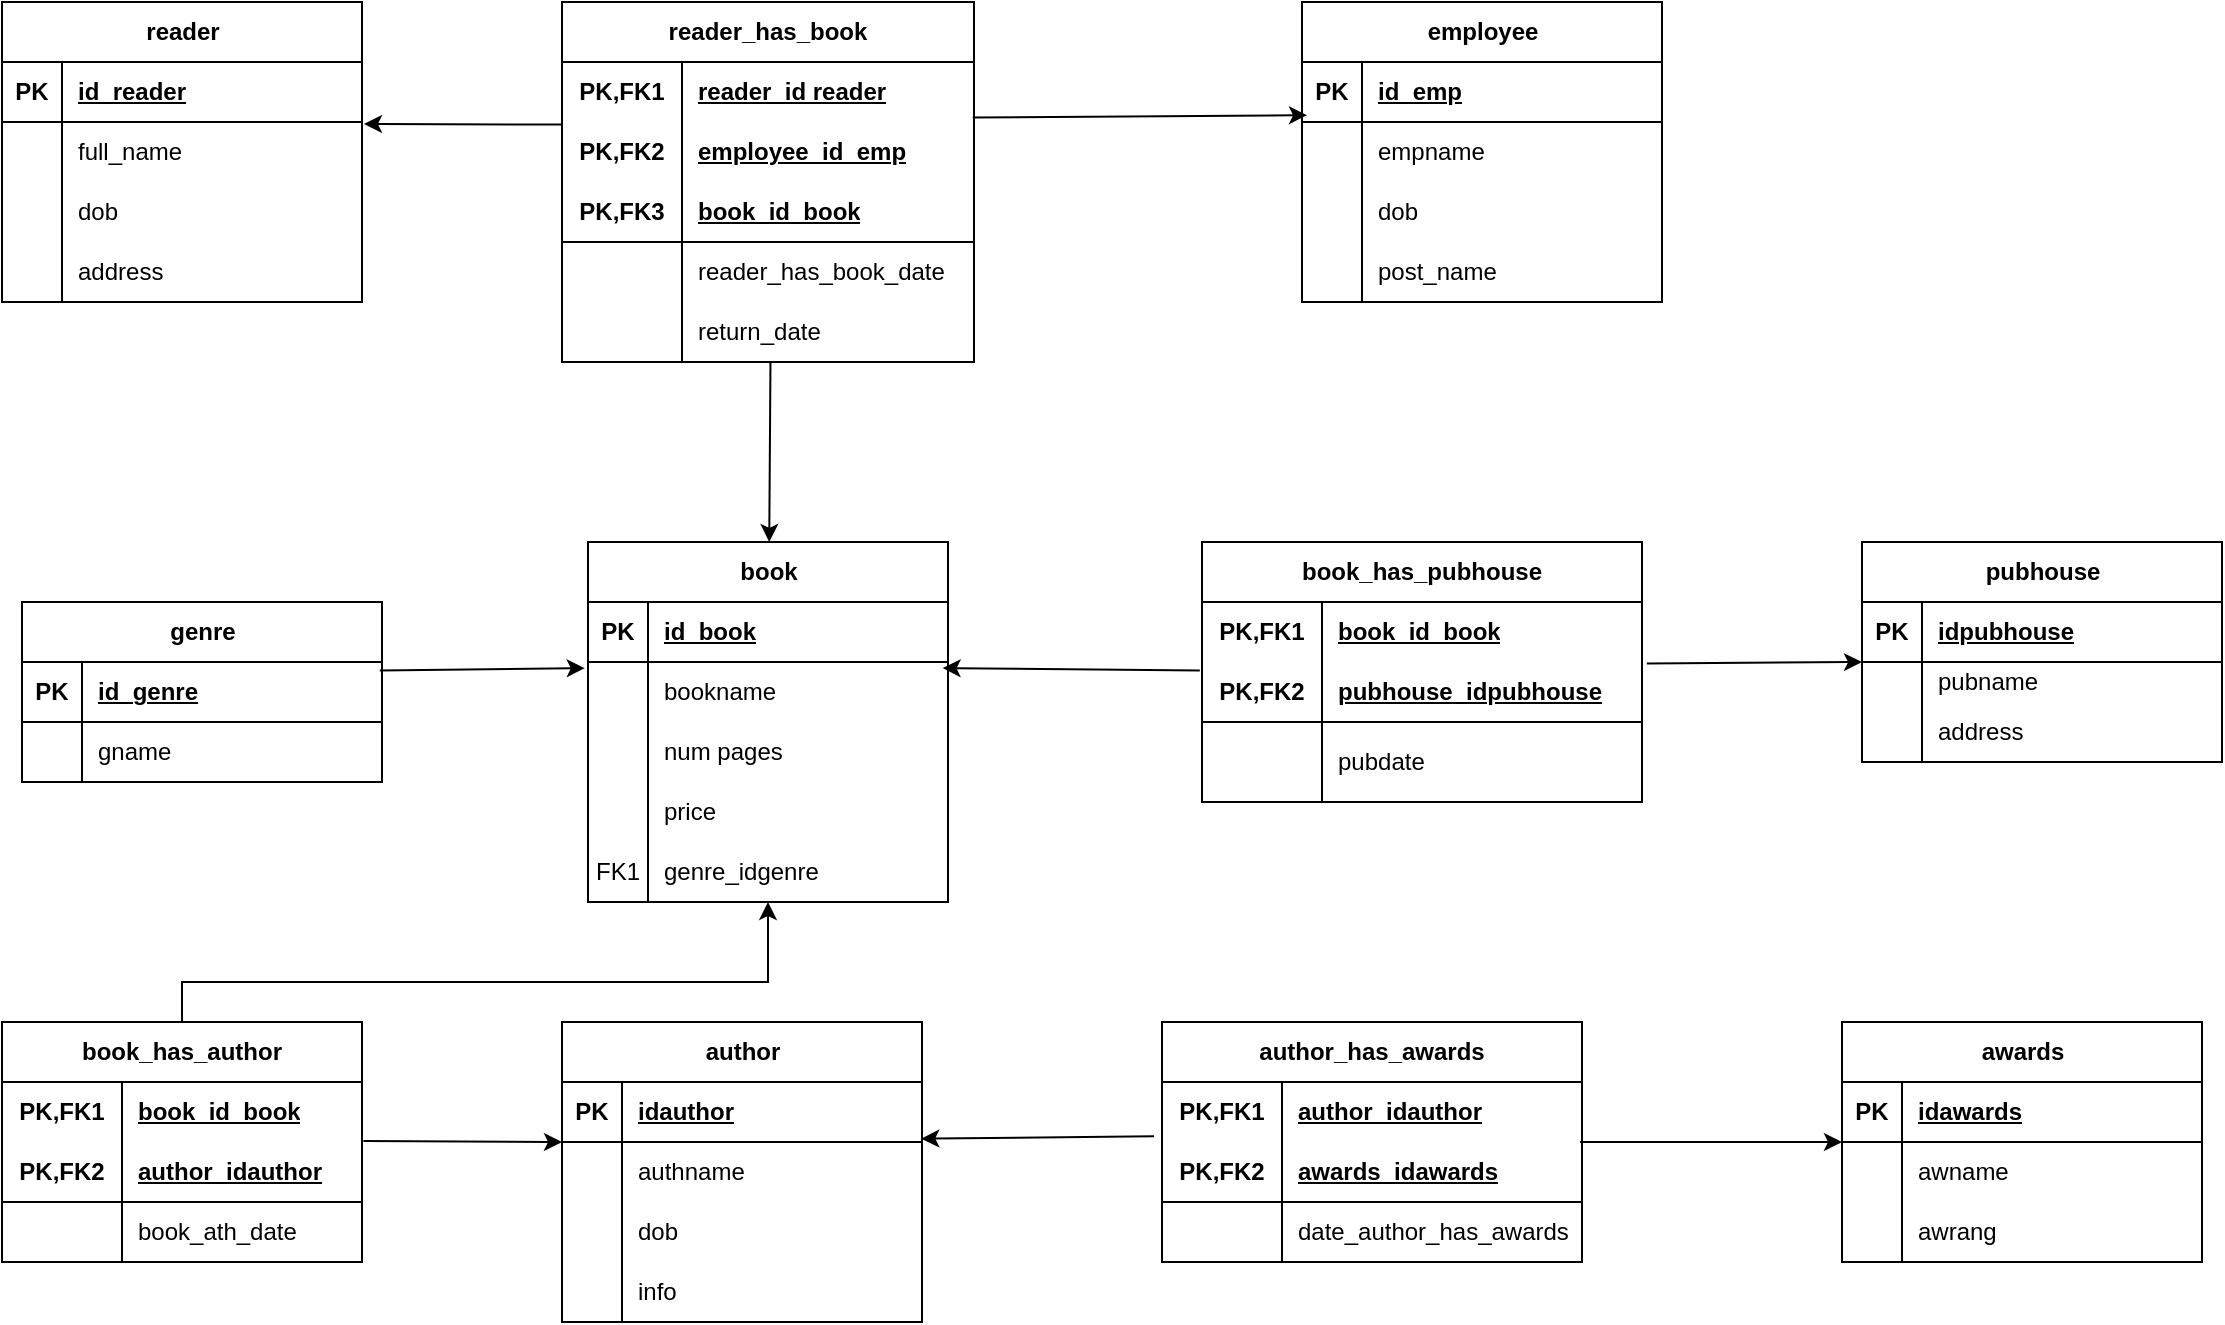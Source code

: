 <mxfile version="24.7.16" pages="2">
  <diagram name="Страница — 1" id="AQVRrfBZ0yZtll-a8C4H">
    <mxGraphModel dx="1261" dy="564" grid="1" gridSize="10" guides="1" tooltips="1" connect="1" arrows="1" fold="1" page="1" pageScale="1" pageWidth="827" pageHeight="1169" math="0" shadow="0">
      <root>
        <mxCell id="0" />
        <mxCell id="1" parent="0" />
        <mxCell id="PbZSWhsSm3fKIaj01vrA-10" value="reader" style="shape=table;startSize=30;container=1;collapsible=1;childLayout=tableLayout;fixedRows=1;rowLines=0;fontStyle=1;align=center;resizeLast=1;html=1;" vertex="1" parent="1">
          <mxGeometry x="50" y="90" width="180" height="150" as="geometry" />
        </mxCell>
        <mxCell id="PbZSWhsSm3fKIaj01vrA-11" value="" style="shape=tableRow;horizontal=0;startSize=0;swimlaneHead=0;swimlaneBody=0;fillColor=none;collapsible=0;dropTarget=0;points=[[0,0.5],[1,0.5]];portConstraint=eastwest;top=0;left=0;right=0;bottom=1;" vertex="1" parent="PbZSWhsSm3fKIaj01vrA-10">
          <mxGeometry y="30" width="180" height="30" as="geometry" />
        </mxCell>
        <mxCell id="PbZSWhsSm3fKIaj01vrA-12" value="PK" style="shape=partialRectangle;connectable=0;fillColor=none;top=0;left=0;bottom=0;right=0;fontStyle=1;overflow=hidden;whiteSpace=wrap;html=1;" vertex="1" parent="PbZSWhsSm3fKIaj01vrA-11">
          <mxGeometry width="30" height="30" as="geometry">
            <mxRectangle width="30" height="30" as="alternateBounds" />
          </mxGeometry>
        </mxCell>
        <mxCell id="PbZSWhsSm3fKIaj01vrA-13" value="id_reader" style="shape=partialRectangle;connectable=0;fillColor=none;top=0;left=0;bottom=0;right=0;align=left;spacingLeft=6;fontStyle=5;overflow=hidden;whiteSpace=wrap;html=1;" vertex="1" parent="PbZSWhsSm3fKIaj01vrA-11">
          <mxGeometry x="30" width="150" height="30" as="geometry">
            <mxRectangle width="150" height="30" as="alternateBounds" />
          </mxGeometry>
        </mxCell>
        <mxCell id="PbZSWhsSm3fKIaj01vrA-14" value="" style="shape=tableRow;horizontal=0;startSize=0;swimlaneHead=0;swimlaneBody=0;fillColor=none;collapsible=0;dropTarget=0;points=[[0,0.5],[1,0.5]];portConstraint=eastwest;top=0;left=0;right=0;bottom=0;" vertex="1" parent="PbZSWhsSm3fKIaj01vrA-10">
          <mxGeometry y="60" width="180" height="30" as="geometry" />
        </mxCell>
        <mxCell id="PbZSWhsSm3fKIaj01vrA-15" value="" style="shape=partialRectangle;connectable=0;fillColor=none;top=0;left=0;bottom=0;right=0;editable=1;overflow=hidden;whiteSpace=wrap;html=1;" vertex="1" parent="PbZSWhsSm3fKIaj01vrA-14">
          <mxGeometry width="30" height="30" as="geometry">
            <mxRectangle width="30" height="30" as="alternateBounds" />
          </mxGeometry>
        </mxCell>
        <mxCell id="PbZSWhsSm3fKIaj01vrA-16" value="full_name" style="shape=partialRectangle;connectable=0;fillColor=none;top=0;left=0;bottom=0;right=0;align=left;spacingLeft=6;overflow=hidden;whiteSpace=wrap;html=1;" vertex="1" parent="PbZSWhsSm3fKIaj01vrA-14">
          <mxGeometry x="30" width="150" height="30" as="geometry">
            <mxRectangle width="150" height="30" as="alternateBounds" />
          </mxGeometry>
        </mxCell>
        <mxCell id="PbZSWhsSm3fKIaj01vrA-17" value="" style="shape=tableRow;horizontal=0;startSize=0;swimlaneHead=0;swimlaneBody=0;fillColor=none;collapsible=0;dropTarget=0;points=[[0,0.5],[1,0.5]];portConstraint=eastwest;top=0;left=0;right=0;bottom=0;" vertex="1" parent="PbZSWhsSm3fKIaj01vrA-10">
          <mxGeometry y="90" width="180" height="30" as="geometry" />
        </mxCell>
        <mxCell id="PbZSWhsSm3fKIaj01vrA-18" value="" style="shape=partialRectangle;connectable=0;fillColor=none;top=0;left=0;bottom=0;right=0;editable=1;overflow=hidden;whiteSpace=wrap;html=1;" vertex="1" parent="PbZSWhsSm3fKIaj01vrA-17">
          <mxGeometry width="30" height="30" as="geometry">
            <mxRectangle width="30" height="30" as="alternateBounds" />
          </mxGeometry>
        </mxCell>
        <mxCell id="PbZSWhsSm3fKIaj01vrA-19" value="dob" style="shape=partialRectangle;connectable=0;fillColor=none;top=0;left=0;bottom=0;right=0;align=left;spacingLeft=6;overflow=hidden;whiteSpace=wrap;html=1;" vertex="1" parent="PbZSWhsSm3fKIaj01vrA-17">
          <mxGeometry x="30" width="150" height="30" as="geometry">
            <mxRectangle width="150" height="30" as="alternateBounds" />
          </mxGeometry>
        </mxCell>
        <mxCell id="PbZSWhsSm3fKIaj01vrA-20" value="" style="shape=tableRow;horizontal=0;startSize=0;swimlaneHead=0;swimlaneBody=0;fillColor=none;collapsible=0;dropTarget=0;points=[[0,0.5],[1,0.5]];portConstraint=eastwest;top=0;left=0;right=0;bottom=0;" vertex="1" parent="PbZSWhsSm3fKIaj01vrA-10">
          <mxGeometry y="120" width="180" height="30" as="geometry" />
        </mxCell>
        <mxCell id="PbZSWhsSm3fKIaj01vrA-21" value="" style="shape=partialRectangle;connectable=0;fillColor=none;top=0;left=0;bottom=0;right=0;editable=1;overflow=hidden;whiteSpace=wrap;html=1;" vertex="1" parent="PbZSWhsSm3fKIaj01vrA-20">
          <mxGeometry width="30" height="30" as="geometry">
            <mxRectangle width="30" height="30" as="alternateBounds" />
          </mxGeometry>
        </mxCell>
        <mxCell id="PbZSWhsSm3fKIaj01vrA-22" value="address" style="shape=partialRectangle;connectable=0;fillColor=none;top=0;left=0;bottom=0;right=0;align=left;spacingLeft=6;overflow=hidden;whiteSpace=wrap;html=1;" vertex="1" parent="PbZSWhsSm3fKIaj01vrA-20">
          <mxGeometry x="30" width="150" height="30" as="geometry">
            <mxRectangle width="150" height="30" as="alternateBounds" />
          </mxGeometry>
        </mxCell>
        <mxCell id="PbZSWhsSm3fKIaj01vrA-23" value="employee" style="shape=table;startSize=30;container=1;collapsible=1;childLayout=tableLayout;fixedRows=1;rowLines=0;fontStyle=1;align=center;resizeLast=1;html=1;" vertex="1" parent="1">
          <mxGeometry x="700" y="90" width="180" height="150" as="geometry" />
        </mxCell>
        <mxCell id="PbZSWhsSm3fKIaj01vrA-24" value="" style="shape=tableRow;horizontal=0;startSize=0;swimlaneHead=0;swimlaneBody=0;fillColor=none;collapsible=0;dropTarget=0;points=[[0,0.5],[1,0.5]];portConstraint=eastwest;top=0;left=0;right=0;bottom=1;" vertex="1" parent="PbZSWhsSm3fKIaj01vrA-23">
          <mxGeometry y="30" width="180" height="30" as="geometry" />
        </mxCell>
        <mxCell id="PbZSWhsSm3fKIaj01vrA-25" value="PK" style="shape=partialRectangle;connectable=0;fillColor=none;top=0;left=0;bottom=0;right=0;fontStyle=1;overflow=hidden;whiteSpace=wrap;html=1;" vertex="1" parent="PbZSWhsSm3fKIaj01vrA-24">
          <mxGeometry width="30" height="30" as="geometry">
            <mxRectangle width="30" height="30" as="alternateBounds" />
          </mxGeometry>
        </mxCell>
        <mxCell id="PbZSWhsSm3fKIaj01vrA-26" value="id_emp" style="shape=partialRectangle;connectable=0;fillColor=none;top=0;left=0;bottom=0;right=0;align=left;spacingLeft=6;fontStyle=5;overflow=hidden;whiteSpace=wrap;html=1;" vertex="1" parent="PbZSWhsSm3fKIaj01vrA-24">
          <mxGeometry x="30" width="150" height="30" as="geometry">
            <mxRectangle width="150" height="30" as="alternateBounds" />
          </mxGeometry>
        </mxCell>
        <mxCell id="PbZSWhsSm3fKIaj01vrA-27" value="" style="shape=tableRow;horizontal=0;startSize=0;swimlaneHead=0;swimlaneBody=0;fillColor=none;collapsible=0;dropTarget=0;points=[[0,0.5],[1,0.5]];portConstraint=eastwest;top=0;left=0;right=0;bottom=0;" vertex="1" parent="PbZSWhsSm3fKIaj01vrA-23">
          <mxGeometry y="60" width="180" height="30" as="geometry" />
        </mxCell>
        <mxCell id="PbZSWhsSm3fKIaj01vrA-28" value="" style="shape=partialRectangle;connectable=0;fillColor=none;top=0;left=0;bottom=0;right=0;editable=1;overflow=hidden;whiteSpace=wrap;html=1;" vertex="1" parent="PbZSWhsSm3fKIaj01vrA-27">
          <mxGeometry width="30" height="30" as="geometry">
            <mxRectangle width="30" height="30" as="alternateBounds" />
          </mxGeometry>
        </mxCell>
        <mxCell id="PbZSWhsSm3fKIaj01vrA-29" value="empname" style="shape=partialRectangle;connectable=0;fillColor=none;top=0;left=0;bottom=0;right=0;align=left;spacingLeft=6;overflow=hidden;whiteSpace=wrap;html=1;" vertex="1" parent="PbZSWhsSm3fKIaj01vrA-27">
          <mxGeometry x="30" width="150" height="30" as="geometry">
            <mxRectangle width="150" height="30" as="alternateBounds" />
          </mxGeometry>
        </mxCell>
        <mxCell id="PbZSWhsSm3fKIaj01vrA-30" value="" style="shape=tableRow;horizontal=0;startSize=0;swimlaneHead=0;swimlaneBody=0;fillColor=none;collapsible=0;dropTarget=0;points=[[0,0.5],[1,0.5]];portConstraint=eastwest;top=0;left=0;right=0;bottom=0;" vertex="1" parent="PbZSWhsSm3fKIaj01vrA-23">
          <mxGeometry y="90" width="180" height="30" as="geometry" />
        </mxCell>
        <mxCell id="PbZSWhsSm3fKIaj01vrA-31" value="" style="shape=partialRectangle;connectable=0;fillColor=none;top=0;left=0;bottom=0;right=0;editable=1;overflow=hidden;whiteSpace=wrap;html=1;" vertex="1" parent="PbZSWhsSm3fKIaj01vrA-30">
          <mxGeometry width="30" height="30" as="geometry">
            <mxRectangle width="30" height="30" as="alternateBounds" />
          </mxGeometry>
        </mxCell>
        <mxCell id="PbZSWhsSm3fKIaj01vrA-32" value="dob" style="shape=partialRectangle;connectable=0;fillColor=none;top=0;left=0;bottom=0;right=0;align=left;spacingLeft=6;overflow=hidden;whiteSpace=wrap;html=1;" vertex="1" parent="PbZSWhsSm3fKIaj01vrA-30">
          <mxGeometry x="30" width="150" height="30" as="geometry">
            <mxRectangle width="150" height="30" as="alternateBounds" />
          </mxGeometry>
        </mxCell>
        <mxCell id="PbZSWhsSm3fKIaj01vrA-33" value="" style="shape=tableRow;horizontal=0;startSize=0;swimlaneHead=0;swimlaneBody=0;fillColor=none;collapsible=0;dropTarget=0;points=[[0,0.5],[1,0.5]];portConstraint=eastwest;top=0;left=0;right=0;bottom=0;" vertex="1" parent="PbZSWhsSm3fKIaj01vrA-23">
          <mxGeometry y="120" width="180" height="30" as="geometry" />
        </mxCell>
        <mxCell id="PbZSWhsSm3fKIaj01vrA-34" value="" style="shape=partialRectangle;connectable=0;fillColor=none;top=0;left=0;bottom=0;right=0;editable=1;overflow=hidden;whiteSpace=wrap;html=1;" vertex="1" parent="PbZSWhsSm3fKIaj01vrA-33">
          <mxGeometry width="30" height="30" as="geometry">
            <mxRectangle width="30" height="30" as="alternateBounds" />
          </mxGeometry>
        </mxCell>
        <mxCell id="PbZSWhsSm3fKIaj01vrA-35" value="post_name" style="shape=partialRectangle;connectable=0;fillColor=none;top=0;left=0;bottom=0;right=0;align=left;spacingLeft=6;overflow=hidden;whiteSpace=wrap;html=1;" vertex="1" parent="PbZSWhsSm3fKIaj01vrA-33">
          <mxGeometry x="30" width="150" height="30" as="geometry">
            <mxRectangle width="150" height="30" as="alternateBounds" />
          </mxGeometry>
        </mxCell>
        <mxCell id="PbZSWhsSm3fKIaj01vrA-36" value="book" style="shape=table;startSize=30;container=1;collapsible=1;childLayout=tableLayout;fixedRows=1;rowLines=0;fontStyle=1;align=center;resizeLast=1;html=1;" vertex="1" parent="1">
          <mxGeometry x="343" y="360" width="180" height="180" as="geometry" />
        </mxCell>
        <mxCell id="PbZSWhsSm3fKIaj01vrA-37" value="" style="shape=tableRow;horizontal=0;startSize=0;swimlaneHead=0;swimlaneBody=0;fillColor=none;collapsible=0;dropTarget=0;points=[[0,0.5],[1,0.5]];portConstraint=eastwest;top=0;left=0;right=0;bottom=1;" vertex="1" parent="PbZSWhsSm3fKIaj01vrA-36">
          <mxGeometry y="30" width="180" height="30" as="geometry" />
        </mxCell>
        <mxCell id="PbZSWhsSm3fKIaj01vrA-38" value="PK" style="shape=partialRectangle;connectable=0;fillColor=none;top=0;left=0;bottom=0;right=0;fontStyle=1;overflow=hidden;whiteSpace=wrap;html=1;" vertex="1" parent="PbZSWhsSm3fKIaj01vrA-37">
          <mxGeometry width="30" height="30" as="geometry">
            <mxRectangle width="30" height="30" as="alternateBounds" />
          </mxGeometry>
        </mxCell>
        <mxCell id="PbZSWhsSm3fKIaj01vrA-39" value="id_book" style="shape=partialRectangle;connectable=0;fillColor=none;top=0;left=0;bottom=0;right=0;align=left;spacingLeft=6;fontStyle=5;overflow=hidden;whiteSpace=wrap;html=1;" vertex="1" parent="PbZSWhsSm3fKIaj01vrA-37">
          <mxGeometry x="30" width="150" height="30" as="geometry">
            <mxRectangle width="150" height="30" as="alternateBounds" />
          </mxGeometry>
        </mxCell>
        <mxCell id="PbZSWhsSm3fKIaj01vrA-40" value="" style="shape=tableRow;horizontal=0;startSize=0;swimlaneHead=0;swimlaneBody=0;fillColor=none;collapsible=0;dropTarget=0;points=[[0,0.5],[1,0.5]];portConstraint=eastwest;top=0;left=0;right=0;bottom=0;" vertex="1" parent="PbZSWhsSm3fKIaj01vrA-36">
          <mxGeometry y="60" width="180" height="30" as="geometry" />
        </mxCell>
        <mxCell id="PbZSWhsSm3fKIaj01vrA-41" value="" style="shape=partialRectangle;connectable=0;fillColor=none;top=0;left=0;bottom=0;right=0;editable=1;overflow=hidden;whiteSpace=wrap;html=1;" vertex="1" parent="PbZSWhsSm3fKIaj01vrA-40">
          <mxGeometry width="30" height="30" as="geometry">
            <mxRectangle width="30" height="30" as="alternateBounds" />
          </mxGeometry>
        </mxCell>
        <mxCell id="PbZSWhsSm3fKIaj01vrA-42" value="bookname" style="shape=partialRectangle;connectable=0;fillColor=none;top=0;left=0;bottom=0;right=0;align=left;spacingLeft=6;overflow=hidden;whiteSpace=wrap;html=1;" vertex="1" parent="PbZSWhsSm3fKIaj01vrA-40">
          <mxGeometry x="30" width="150" height="30" as="geometry">
            <mxRectangle width="150" height="30" as="alternateBounds" />
          </mxGeometry>
        </mxCell>
        <mxCell id="PbZSWhsSm3fKIaj01vrA-43" value="" style="shape=tableRow;horizontal=0;startSize=0;swimlaneHead=0;swimlaneBody=0;fillColor=none;collapsible=0;dropTarget=0;points=[[0,0.5],[1,0.5]];portConstraint=eastwest;top=0;left=0;right=0;bottom=0;" vertex="1" parent="PbZSWhsSm3fKIaj01vrA-36">
          <mxGeometry y="90" width="180" height="30" as="geometry" />
        </mxCell>
        <mxCell id="PbZSWhsSm3fKIaj01vrA-44" value="" style="shape=partialRectangle;connectable=0;fillColor=none;top=0;left=0;bottom=0;right=0;editable=1;overflow=hidden;whiteSpace=wrap;html=1;" vertex="1" parent="PbZSWhsSm3fKIaj01vrA-43">
          <mxGeometry width="30" height="30" as="geometry">
            <mxRectangle width="30" height="30" as="alternateBounds" />
          </mxGeometry>
        </mxCell>
        <mxCell id="PbZSWhsSm3fKIaj01vrA-45" value="num pages" style="shape=partialRectangle;connectable=0;fillColor=none;top=0;left=0;bottom=0;right=0;align=left;spacingLeft=6;overflow=hidden;whiteSpace=wrap;html=1;" vertex="1" parent="PbZSWhsSm3fKIaj01vrA-43">
          <mxGeometry x="30" width="150" height="30" as="geometry">
            <mxRectangle width="150" height="30" as="alternateBounds" />
          </mxGeometry>
        </mxCell>
        <mxCell id="PbZSWhsSm3fKIaj01vrA-46" value="" style="shape=tableRow;horizontal=0;startSize=0;swimlaneHead=0;swimlaneBody=0;fillColor=none;collapsible=0;dropTarget=0;points=[[0,0.5],[1,0.5]];portConstraint=eastwest;top=0;left=0;right=0;bottom=0;" vertex="1" parent="PbZSWhsSm3fKIaj01vrA-36">
          <mxGeometry y="120" width="180" height="30" as="geometry" />
        </mxCell>
        <mxCell id="PbZSWhsSm3fKIaj01vrA-47" value="" style="shape=partialRectangle;connectable=0;fillColor=none;top=0;left=0;bottom=0;right=0;editable=1;overflow=hidden;whiteSpace=wrap;html=1;" vertex="1" parent="PbZSWhsSm3fKIaj01vrA-46">
          <mxGeometry width="30" height="30" as="geometry">
            <mxRectangle width="30" height="30" as="alternateBounds" />
          </mxGeometry>
        </mxCell>
        <mxCell id="PbZSWhsSm3fKIaj01vrA-48" value="price" style="shape=partialRectangle;connectable=0;fillColor=none;top=0;left=0;bottom=0;right=0;align=left;spacingLeft=6;overflow=hidden;whiteSpace=wrap;html=1;" vertex="1" parent="PbZSWhsSm3fKIaj01vrA-46">
          <mxGeometry x="30" width="150" height="30" as="geometry">
            <mxRectangle width="150" height="30" as="alternateBounds" />
          </mxGeometry>
        </mxCell>
        <mxCell id="PbZSWhsSm3fKIaj01vrA-49" style="shape=tableRow;horizontal=0;startSize=0;swimlaneHead=0;swimlaneBody=0;fillColor=none;collapsible=0;dropTarget=0;points=[[0,0.5],[1,0.5]];portConstraint=eastwest;top=0;left=0;right=0;bottom=0;" vertex="1" parent="PbZSWhsSm3fKIaj01vrA-36">
          <mxGeometry y="150" width="180" height="30" as="geometry" />
        </mxCell>
        <mxCell id="PbZSWhsSm3fKIaj01vrA-50" value="FK1" style="shape=partialRectangle;connectable=0;fillColor=none;top=0;left=0;bottom=0;right=0;editable=1;overflow=hidden;whiteSpace=wrap;html=1;" vertex="1" parent="PbZSWhsSm3fKIaj01vrA-49">
          <mxGeometry width="30" height="30" as="geometry">
            <mxRectangle width="30" height="30" as="alternateBounds" />
          </mxGeometry>
        </mxCell>
        <mxCell id="PbZSWhsSm3fKIaj01vrA-51" value="genre_idgenre" style="shape=partialRectangle;connectable=0;fillColor=none;top=0;left=0;bottom=0;right=0;align=left;spacingLeft=6;overflow=hidden;whiteSpace=wrap;html=1;" vertex="1" parent="PbZSWhsSm3fKIaj01vrA-49">
          <mxGeometry x="30" width="150" height="30" as="geometry">
            <mxRectangle width="150" height="30" as="alternateBounds" />
          </mxGeometry>
        </mxCell>
        <mxCell id="PbZSWhsSm3fKIaj01vrA-52" value="reader_has_book" style="shape=table;startSize=30;container=1;collapsible=1;childLayout=tableLayout;fixedRows=1;rowLines=0;fontStyle=1;align=center;resizeLast=1;html=1;whiteSpace=wrap;" vertex="1" parent="1">
          <mxGeometry x="330" y="90" width="206" height="180" as="geometry" />
        </mxCell>
        <mxCell id="PbZSWhsSm3fKIaj01vrA-53" value="" style="shape=tableRow;horizontal=0;startSize=0;swimlaneHead=0;swimlaneBody=0;fillColor=none;collapsible=0;dropTarget=0;points=[[0,0.5],[1,0.5]];portConstraint=eastwest;top=0;left=0;right=0;bottom=0;html=1;" vertex="1" parent="PbZSWhsSm3fKIaj01vrA-52">
          <mxGeometry y="30" width="206" height="30" as="geometry" />
        </mxCell>
        <mxCell id="PbZSWhsSm3fKIaj01vrA-54" value="PK,FK1" style="shape=partialRectangle;connectable=0;fillColor=none;top=0;left=0;bottom=0;right=0;fontStyle=1;overflow=hidden;html=1;whiteSpace=wrap;" vertex="1" parent="PbZSWhsSm3fKIaj01vrA-53">
          <mxGeometry width="60" height="30" as="geometry">
            <mxRectangle width="60" height="30" as="alternateBounds" />
          </mxGeometry>
        </mxCell>
        <mxCell id="PbZSWhsSm3fKIaj01vrA-55" value="reader_id reader" style="shape=partialRectangle;connectable=0;fillColor=none;top=0;left=0;bottom=0;right=0;align=left;spacingLeft=6;fontStyle=5;overflow=hidden;html=1;whiteSpace=wrap;" vertex="1" parent="PbZSWhsSm3fKIaj01vrA-53">
          <mxGeometry x="60" width="146" height="30" as="geometry">
            <mxRectangle width="146" height="30" as="alternateBounds" />
          </mxGeometry>
        </mxCell>
        <mxCell id="PbZSWhsSm3fKIaj01vrA-98" style="shape=tableRow;horizontal=0;startSize=0;swimlaneHead=0;swimlaneBody=0;fillColor=none;collapsible=0;dropTarget=0;points=[[0,0.5],[1,0.5]];portConstraint=eastwest;top=0;left=0;right=0;bottom=0;html=1;" vertex="1" parent="PbZSWhsSm3fKIaj01vrA-52">
          <mxGeometry y="60" width="206" height="30" as="geometry" />
        </mxCell>
        <mxCell id="PbZSWhsSm3fKIaj01vrA-99" value="PK,FK2" style="shape=partialRectangle;connectable=0;fillColor=none;top=0;left=0;bottom=0;right=0;fontStyle=1;overflow=hidden;html=1;whiteSpace=wrap;" vertex="1" parent="PbZSWhsSm3fKIaj01vrA-98">
          <mxGeometry width="60" height="30" as="geometry">
            <mxRectangle width="60" height="30" as="alternateBounds" />
          </mxGeometry>
        </mxCell>
        <mxCell id="PbZSWhsSm3fKIaj01vrA-100" value="employee_id_emp" style="shape=partialRectangle;connectable=0;fillColor=none;top=0;left=0;bottom=0;right=0;align=left;spacingLeft=6;fontStyle=5;overflow=hidden;html=1;whiteSpace=wrap;" vertex="1" parent="PbZSWhsSm3fKIaj01vrA-98">
          <mxGeometry x="60" width="146" height="30" as="geometry">
            <mxRectangle width="146" height="30" as="alternateBounds" />
          </mxGeometry>
        </mxCell>
        <mxCell id="PbZSWhsSm3fKIaj01vrA-56" value="" style="shape=tableRow;horizontal=0;startSize=0;swimlaneHead=0;swimlaneBody=0;fillColor=none;collapsible=0;dropTarget=0;points=[[0,0.5],[1,0.5]];portConstraint=eastwest;top=0;left=0;right=0;bottom=1;html=1;" vertex="1" parent="PbZSWhsSm3fKIaj01vrA-52">
          <mxGeometry y="90" width="206" height="30" as="geometry" />
        </mxCell>
        <mxCell id="PbZSWhsSm3fKIaj01vrA-57" value="PK,FK3" style="shape=partialRectangle;connectable=0;fillColor=none;top=0;left=0;bottom=0;right=0;fontStyle=1;overflow=hidden;html=1;whiteSpace=wrap;" vertex="1" parent="PbZSWhsSm3fKIaj01vrA-56">
          <mxGeometry width="60" height="30" as="geometry">
            <mxRectangle width="60" height="30" as="alternateBounds" />
          </mxGeometry>
        </mxCell>
        <mxCell id="PbZSWhsSm3fKIaj01vrA-58" value="book_id_book" style="shape=partialRectangle;connectable=0;fillColor=none;top=0;left=0;bottom=0;right=0;align=left;spacingLeft=6;fontStyle=5;overflow=hidden;html=1;whiteSpace=wrap;" vertex="1" parent="PbZSWhsSm3fKIaj01vrA-56">
          <mxGeometry x="60" width="146" height="30" as="geometry">
            <mxRectangle width="146" height="30" as="alternateBounds" />
          </mxGeometry>
        </mxCell>
        <mxCell id="PbZSWhsSm3fKIaj01vrA-59" value="" style="shape=tableRow;horizontal=0;startSize=0;swimlaneHead=0;swimlaneBody=0;fillColor=none;collapsible=0;dropTarget=0;points=[[0,0.5],[1,0.5]];portConstraint=eastwest;top=0;left=0;right=0;bottom=0;html=1;" vertex="1" parent="PbZSWhsSm3fKIaj01vrA-52">
          <mxGeometry y="120" width="206" height="30" as="geometry" />
        </mxCell>
        <mxCell id="PbZSWhsSm3fKIaj01vrA-60" value="" style="shape=partialRectangle;connectable=0;fillColor=none;top=0;left=0;bottom=0;right=0;editable=1;overflow=hidden;html=1;whiteSpace=wrap;" vertex="1" parent="PbZSWhsSm3fKIaj01vrA-59">
          <mxGeometry width="60" height="30" as="geometry">
            <mxRectangle width="60" height="30" as="alternateBounds" />
          </mxGeometry>
        </mxCell>
        <mxCell id="PbZSWhsSm3fKIaj01vrA-61" value="reader_has_book_date" style="shape=partialRectangle;connectable=0;fillColor=none;top=0;left=0;bottom=0;right=0;align=left;spacingLeft=6;overflow=hidden;html=1;whiteSpace=wrap;" vertex="1" parent="PbZSWhsSm3fKIaj01vrA-59">
          <mxGeometry x="60" width="146" height="30" as="geometry">
            <mxRectangle width="146" height="30" as="alternateBounds" />
          </mxGeometry>
        </mxCell>
        <mxCell id="PbZSWhsSm3fKIaj01vrA-62" value="" style="shape=tableRow;horizontal=0;startSize=0;swimlaneHead=0;swimlaneBody=0;fillColor=none;collapsible=0;dropTarget=0;points=[[0,0.5],[1,0.5]];portConstraint=eastwest;top=0;left=0;right=0;bottom=0;html=1;" vertex="1" parent="PbZSWhsSm3fKIaj01vrA-52">
          <mxGeometry y="150" width="206" height="30" as="geometry" />
        </mxCell>
        <mxCell id="PbZSWhsSm3fKIaj01vrA-63" value="" style="shape=partialRectangle;connectable=0;fillColor=none;top=0;left=0;bottom=0;right=0;editable=1;overflow=hidden;html=1;whiteSpace=wrap;" vertex="1" parent="PbZSWhsSm3fKIaj01vrA-62">
          <mxGeometry width="60" height="30" as="geometry">
            <mxRectangle width="60" height="30" as="alternateBounds" />
          </mxGeometry>
        </mxCell>
        <mxCell id="PbZSWhsSm3fKIaj01vrA-64" value="return_date" style="shape=partialRectangle;connectable=0;fillColor=none;top=0;left=0;bottom=0;right=0;align=left;spacingLeft=6;overflow=hidden;html=1;whiteSpace=wrap;" vertex="1" parent="PbZSWhsSm3fKIaj01vrA-62">
          <mxGeometry x="60" width="146" height="30" as="geometry">
            <mxRectangle width="146" height="30" as="alternateBounds" />
          </mxGeometry>
        </mxCell>
        <mxCell id="PbZSWhsSm3fKIaj01vrA-69" value="genre" style="shape=table;startSize=30;container=1;collapsible=1;childLayout=tableLayout;fixedRows=1;rowLines=0;fontStyle=1;align=center;resizeLast=1;html=1;" vertex="1" parent="1">
          <mxGeometry x="60" y="390" width="180" height="90" as="geometry" />
        </mxCell>
        <mxCell id="PbZSWhsSm3fKIaj01vrA-70" value="" style="shape=tableRow;horizontal=0;startSize=0;swimlaneHead=0;swimlaneBody=0;fillColor=none;collapsible=0;dropTarget=0;points=[[0,0.5],[1,0.5]];portConstraint=eastwest;top=0;left=0;right=0;bottom=1;" vertex="1" parent="PbZSWhsSm3fKIaj01vrA-69">
          <mxGeometry y="30" width="180" height="30" as="geometry" />
        </mxCell>
        <mxCell id="PbZSWhsSm3fKIaj01vrA-71" value="PK" style="shape=partialRectangle;connectable=0;fillColor=none;top=0;left=0;bottom=0;right=0;fontStyle=1;overflow=hidden;whiteSpace=wrap;html=1;" vertex="1" parent="PbZSWhsSm3fKIaj01vrA-70">
          <mxGeometry width="30" height="30" as="geometry">
            <mxRectangle width="30" height="30" as="alternateBounds" />
          </mxGeometry>
        </mxCell>
        <mxCell id="PbZSWhsSm3fKIaj01vrA-72" value="id_genre" style="shape=partialRectangle;connectable=0;fillColor=none;top=0;left=0;bottom=0;right=0;align=left;spacingLeft=6;fontStyle=5;overflow=hidden;whiteSpace=wrap;html=1;" vertex="1" parent="PbZSWhsSm3fKIaj01vrA-70">
          <mxGeometry x="30" width="150" height="30" as="geometry">
            <mxRectangle width="150" height="30" as="alternateBounds" />
          </mxGeometry>
        </mxCell>
        <mxCell id="PbZSWhsSm3fKIaj01vrA-73" value="" style="shape=tableRow;horizontal=0;startSize=0;swimlaneHead=0;swimlaneBody=0;fillColor=none;collapsible=0;dropTarget=0;points=[[0,0.5],[1,0.5]];portConstraint=eastwest;top=0;left=0;right=0;bottom=0;" vertex="1" parent="PbZSWhsSm3fKIaj01vrA-69">
          <mxGeometry y="60" width="180" height="30" as="geometry" />
        </mxCell>
        <mxCell id="PbZSWhsSm3fKIaj01vrA-74" value="" style="shape=partialRectangle;connectable=0;fillColor=none;top=0;left=0;bottom=0;right=0;editable=1;overflow=hidden;whiteSpace=wrap;html=1;" vertex="1" parent="PbZSWhsSm3fKIaj01vrA-73">
          <mxGeometry width="30" height="30" as="geometry">
            <mxRectangle width="30" height="30" as="alternateBounds" />
          </mxGeometry>
        </mxCell>
        <mxCell id="PbZSWhsSm3fKIaj01vrA-75" value="gname" style="shape=partialRectangle;connectable=0;fillColor=none;top=0;left=0;bottom=0;right=0;align=left;spacingLeft=6;overflow=hidden;whiteSpace=wrap;html=1;" vertex="1" parent="PbZSWhsSm3fKIaj01vrA-73">
          <mxGeometry x="30" width="150" height="30" as="geometry">
            <mxRectangle width="150" height="30" as="alternateBounds" />
          </mxGeometry>
        </mxCell>
        <mxCell id="PbZSWhsSm3fKIaj01vrA-102" value="pubhouse" style="shape=table;startSize=30;container=1;collapsible=1;childLayout=tableLayout;fixedRows=1;rowLines=0;fontStyle=1;align=center;resizeLast=1;html=1;" vertex="1" parent="1">
          <mxGeometry x="980" y="360" width="180" height="110" as="geometry" />
        </mxCell>
        <mxCell id="PbZSWhsSm3fKIaj01vrA-103" value="" style="shape=tableRow;horizontal=0;startSize=0;swimlaneHead=0;swimlaneBody=0;fillColor=none;collapsible=0;dropTarget=0;points=[[0,0.5],[1,0.5]];portConstraint=eastwest;top=0;left=0;right=0;bottom=1;" vertex="1" parent="PbZSWhsSm3fKIaj01vrA-102">
          <mxGeometry y="30" width="180" height="30" as="geometry" />
        </mxCell>
        <mxCell id="PbZSWhsSm3fKIaj01vrA-104" value="PK" style="shape=partialRectangle;connectable=0;fillColor=none;top=0;left=0;bottom=0;right=0;fontStyle=1;overflow=hidden;whiteSpace=wrap;html=1;" vertex="1" parent="PbZSWhsSm3fKIaj01vrA-103">
          <mxGeometry width="30" height="30" as="geometry">
            <mxRectangle width="30" height="30" as="alternateBounds" />
          </mxGeometry>
        </mxCell>
        <mxCell id="PbZSWhsSm3fKIaj01vrA-105" value="idpubhouse" style="shape=partialRectangle;connectable=0;fillColor=none;top=0;left=0;bottom=0;right=0;align=left;spacingLeft=6;fontStyle=5;overflow=hidden;whiteSpace=wrap;html=1;" vertex="1" parent="PbZSWhsSm3fKIaj01vrA-103">
          <mxGeometry x="30" width="150" height="30" as="geometry">
            <mxRectangle width="150" height="30" as="alternateBounds" />
          </mxGeometry>
        </mxCell>
        <mxCell id="PbZSWhsSm3fKIaj01vrA-106" value="" style="shape=tableRow;horizontal=0;startSize=0;swimlaneHead=0;swimlaneBody=0;fillColor=none;collapsible=0;dropTarget=0;points=[[0,0.5],[1,0.5]];portConstraint=eastwest;top=0;left=0;right=0;bottom=0;" vertex="1" parent="PbZSWhsSm3fKIaj01vrA-102">
          <mxGeometry y="60" width="180" height="20" as="geometry" />
        </mxCell>
        <mxCell id="PbZSWhsSm3fKIaj01vrA-107" value="" style="shape=partialRectangle;connectable=0;fillColor=none;top=0;left=0;bottom=0;right=0;editable=1;overflow=hidden;whiteSpace=wrap;html=1;" vertex="1" parent="PbZSWhsSm3fKIaj01vrA-106">
          <mxGeometry width="30" height="20" as="geometry">
            <mxRectangle width="30" height="20" as="alternateBounds" />
          </mxGeometry>
        </mxCell>
        <mxCell id="PbZSWhsSm3fKIaj01vrA-108" value="pubname" style="shape=partialRectangle;connectable=0;fillColor=none;top=0;left=0;bottom=0;right=0;align=left;spacingLeft=6;overflow=hidden;whiteSpace=wrap;html=1;" vertex="1" parent="PbZSWhsSm3fKIaj01vrA-106">
          <mxGeometry x="30" width="150" height="20" as="geometry">
            <mxRectangle width="150" height="20" as="alternateBounds" />
          </mxGeometry>
        </mxCell>
        <mxCell id="PbZSWhsSm3fKIaj01vrA-109" value="" style="shape=tableRow;horizontal=0;startSize=0;swimlaneHead=0;swimlaneBody=0;fillColor=none;collapsible=0;dropTarget=0;points=[[0,0.5],[1,0.5]];portConstraint=eastwest;top=0;left=0;right=0;bottom=0;" vertex="1" parent="PbZSWhsSm3fKIaj01vrA-102">
          <mxGeometry y="80" width="180" height="30" as="geometry" />
        </mxCell>
        <mxCell id="PbZSWhsSm3fKIaj01vrA-110" value="" style="shape=partialRectangle;connectable=0;fillColor=none;top=0;left=0;bottom=0;right=0;editable=1;overflow=hidden;whiteSpace=wrap;html=1;" vertex="1" parent="PbZSWhsSm3fKIaj01vrA-109">
          <mxGeometry width="30" height="30" as="geometry">
            <mxRectangle width="30" height="30" as="alternateBounds" />
          </mxGeometry>
        </mxCell>
        <mxCell id="PbZSWhsSm3fKIaj01vrA-111" value="address" style="shape=partialRectangle;connectable=0;fillColor=none;top=0;left=0;bottom=0;right=0;align=left;spacingLeft=6;overflow=hidden;whiteSpace=wrap;html=1;" vertex="1" parent="PbZSWhsSm3fKIaj01vrA-109">
          <mxGeometry x="30" width="150" height="30" as="geometry">
            <mxRectangle width="150" height="30" as="alternateBounds" />
          </mxGeometry>
        </mxCell>
        <mxCell id="PbZSWhsSm3fKIaj01vrA-128" value="book_has_pubhouse" style="shape=table;startSize=30;container=1;collapsible=1;childLayout=tableLayout;fixedRows=1;rowLines=0;fontStyle=1;align=center;resizeLast=1;html=1;whiteSpace=wrap;" vertex="1" parent="1">
          <mxGeometry x="650" y="360" width="220" height="130" as="geometry" />
        </mxCell>
        <mxCell id="PbZSWhsSm3fKIaj01vrA-129" value="" style="shape=tableRow;horizontal=0;startSize=0;swimlaneHead=0;swimlaneBody=0;fillColor=none;collapsible=0;dropTarget=0;points=[[0,0.5],[1,0.5]];portConstraint=eastwest;top=0;left=0;right=0;bottom=0;html=1;" vertex="1" parent="PbZSWhsSm3fKIaj01vrA-128">
          <mxGeometry y="30" width="220" height="30" as="geometry" />
        </mxCell>
        <mxCell id="PbZSWhsSm3fKIaj01vrA-130" value="PK,FK1" style="shape=partialRectangle;connectable=0;fillColor=none;top=0;left=0;bottom=0;right=0;fontStyle=1;overflow=hidden;html=1;whiteSpace=wrap;" vertex="1" parent="PbZSWhsSm3fKIaj01vrA-129">
          <mxGeometry width="60" height="30" as="geometry">
            <mxRectangle width="60" height="30" as="alternateBounds" />
          </mxGeometry>
        </mxCell>
        <mxCell id="PbZSWhsSm3fKIaj01vrA-131" value="book_id_book" style="shape=partialRectangle;connectable=0;fillColor=none;top=0;left=0;bottom=0;right=0;align=left;spacingLeft=6;fontStyle=5;overflow=hidden;html=1;whiteSpace=wrap;" vertex="1" parent="PbZSWhsSm3fKIaj01vrA-129">
          <mxGeometry x="60" width="160" height="30" as="geometry">
            <mxRectangle width="160" height="30" as="alternateBounds" />
          </mxGeometry>
        </mxCell>
        <mxCell id="PbZSWhsSm3fKIaj01vrA-132" value="" style="shape=tableRow;horizontal=0;startSize=0;swimlaneHead=0;swimlaneBody=0;fillColor=none;collapsible=0;dropTarget=0;points=[[0,0.5],[1,0.5]];portConstraint=eastwest;top=0;left=0;right=0;bottom=1;html=1;" vertex="1" parent="PbZSWhsSm3fKIaj01vrA-128">
          <mxGeometry y="60" width="220" height="30" as="geometry" />
        </mxCell>
        <mxCell id="PbZSWhsSm3fKIaj01vrA-133" value="PK,FK2" style="shape=partialRectangle;connectable=0;fillColor=none;top=0;left=0;bottom=0;right=0;fontStyle=1;overflow=hidden;html=1;whiteSpace=wrap;" vertex="1" parent="PbZSWhsSm3fKIaj01vrA-132">
          <mxGeometry width="60" height="30" as="geometry">
            <mxRectangle width="60" height="30" as="alternateBounds" />
          </mxGeometry>
        </mxCell>
        <mxCell id="PbZSWhsSm3fKIaj01vrA-134" value="pubhouse_idpubhouse" style="shape=partialRectangle;connectable=0;fillColor=none;top=0;left=0;bottom=0;right=0;align=left;spacingLeft=6;fontStyle=5;overflow=hidden;html=1;whiteSpace=wrap;" vertex="1" parent="PbZSWhsSm3fKIaj01vrA-132">
          <mxGeometry x="60" width="160" height="30" as="geometry">
            <mxRectangle width="160" height="30" as="alternateBounds" />
          </mxGeometry>
        </mxCell>
        <mxCell id="PbZSWhsSm3fKIaj01vrA-135" value="" style="shape=tableRow;horizontal=0;startSize=0;swimlaneHead=0;swimlaneBody=0;fillColor=none;collapsible=0;dropTarget=0;points=[[0,0.5],[1,0.5]];portConstraint=eastwest;top=0;left=0;right=0;bottom=0;html=1;" vertex="1" parent="PbZSWhsSm3fKIaj01vrA-128">
          <mxGeometry y="90" width="220" height="40" as="geometry" />
        </mxCell>
        <mxCell id="PbZSWhsSm3fKIaj01vrA-136" value="" style="shape=partialRectangle;connectable=0;fillColor=none;top=0;left=0;bottom=0;right=0;editable=1;overflow=hidden;html=1;whiteSpace=wrap;" vertex="1" parent="PbZSWhsSm3fKIaj01vrA-135">
          <mxGeometry width="60" height="40" as="geometry">
            <mxRectangle width="60" height="40" as="alternateBounds" />
          </mxGeometry>
        </mxCell>
        <mxCell id="PbZSWhsSm3fKIaj01vrA-137" value="pubdate" style="shape=partialRectangle;connectable=0;fillColor=none;top=0;left=0;bottom=0;right=0;align=left;spacingLeft=6;overflow=hidden;html=1;whiteSpace=wrap;" vertex="1" parent="PbZSWhsSm3fKIaj01vrA-135">
          <mxGeometry x="60" width="160" height="40" as="geometry">
            <mxRectangle width="160" height="40" as="alternateBounds" />
          </mxGeometry>
        </mxCell>
        <mxCell id="PbZSWhsSm3fKIaj01vrA-141" value="author" style="shape=table;startSize=30;container=1;collapsible=1;childLayout=tableLayout;fixedRows=1;rowLines=0;fontStyle=1;align=center;resizeLast=1;html=1;" vertex="1" parent="1">
          <mxGeometry x="330" y="600" width="180" height="150" as="geometry" />
        </mxCell>
        <mxCell id="PbZSWhsSm3fKIaj01vrA-142" value="" style="shape=tableRow;horizontal=0;startSize=0;swimlaneHead=0;swimlaneBody=0;fillColor=none;collapsible=0;dropTarget=0;points=[[0,0.5],[1,0.5]];portConstraint=eastwest;top=0;left=0;right=0;bottom=1;" vertex="1" parent="PbZSWhsSm3fKIaj01vrA-141">
          <mxGeometry y="30" width="180" height="30" as="geometry" />
        </mxCell>
        <mxCell id="PbZSWhsSm3fKIaj01vrA-143" value="PK" style="shape=partialRectangle;connectable=0;fillColor=none;top=0;left=0;bottom=0;right=0;fontStyle=1;overflow=hidden;whiteSpace=wrap;html=1;" vertex="1" parent="PbZSWhsSm3fKIaj01vrA-142">
          <mxGeometry width="30" height="30" as="geometry">
            <mxRectangle width="30" height="30" as="alternateBounds" />
          </mxGeometry>
        </mxCell>
        <mxCell id="PbZSWhsSm3fKIaj01vrA-144" value="idauthor" style="shape=partialRectangle;connectable=0;fillColor=none;top=0;left=0;bottom=0;right=0;align=left;spacingLeft=6;fontStyle=5;overflow=hidden;whiteSpace=wrap;html=1;" vertex="1" parent="PbZSWhsSm3fKIaj01vrA-142">
          <mxGeometry x="30" width="150" height="30" as="geometry">
            <mxRectangle width="150" height="30" as="alternateBounds" />
          </mxGeometry>
        </mxCell>
        <mxCell id="PbZSWhsSm3fKIaj01vrA-145" value="" style="shape=tableRow;horizontal=0;startSize=0;swimlaneHead=0;swimlaneBody=0;fillColor=none;collapsible=0;dropTarget=0;points=[[0,0.5],[1,0.5]];portConstraint=eastwest;top=0;left=0;right=0;bottom=0;" vertex="1" parent="PbZSWhsSm3fKIaj01vrA-141">
          <mxGeometry y="60" width="180" height="30" as="geometry" />
        </mxCell>
        <mxCell id="PbZSWhsSm3fKIaj01vrA-146" value="" style="shape=partialRectangle;connectable=0;fillColor=none;top=0;left=0;bottom=0;right=0;editable=1;overflow=hidden;whiteSpace=wrap;html=1;" vertex="1" parent="PbZSWhsSm3fKIaj01vrA-145">
          <mxGeometry width="30" height="30" as="geometry">
            <mxRectangle width="30" height="30" as="alternateBounds" />
          </mxGeometry>
        </mxCell>
        <mxCell id="PbZSWhsSm3fKIaj01vrA-147" value="authname" style="shape=partialRectangle;connectable=0;fillColor=none;top=0;left=0;bottom=0;right=0;align=left;spacingLeft=6;overflow=hidden;whiteSpace=wrap;html=1;" vertex="1" parent="PbZSWhsSm3fKIaj01vrA-145">
          <mxGeometry x="30" width="150" height="30" as="geometry">
            <mxRectangle width="150" height="30" as="alternateBounds" />
          </mxGeometry>
        </mxCell>
        <mxCell id="PbZSWhsSm3fKIaj01vrA-148" value="" style="shape=tableRow;horizontal=0;startSize=0;swimlaneHead=0;swimlaneBody=0;fillColor=none;collapsible=0;dropTarget=0;points=[[0,0.5],[1,0.5]];portConstraint=eastwest;top=0;left=0;right=0;bottom=0;" vertex="1" parent="PbZSWhsSm3fKIaj01vrA-141">
          <mxGeometry y="90" width="180" height="30" as="geometry" />
        </mxCell>
        <mxCell id="PbZSWhsSm3fKIaj01vrA-149" value="" style="shape=partialRectangle;connectable=0;fillColor=none;top=0;left=0;bottom=0;right=0;editable=1;overflow=hidden;whiteSpace=wrap;html=1;" vertex="1" parent="PbZSWhsSm3fKIaj01vrA-148">
          <mxGeometry width="30" height="30" as="geometry">
            <mxRectangle width="30" height="30" as="alternateBounds" />
          </mxGeometry>
        </mxCell>
        <mxCell id="PbZSWhsSm3fKIaj01vrA-150" value="dob" style="shape=partialRectangle;connectable=0;fillColor=none;top=0;left=0;bottom=0;right=0;align=left;spacingLeft=6;overflow=hidden;whiteSpace=wrap;html=1;" vertex="1" parent="PbZSWhsSm3fKIaj01vrA-148">
          <mxGeometry x="30" width="150" height="30" as="geometry">
            <mxRectangle width="150" height="30" as="alternateBounds" />
          </mxGeometry>
        </mxCell>
        <mxCell id="PbZSWhsSm3fKIaj01vrA-151" value="" style="shape=tableRow;horizontal=0;startSize=0;swimlaneHead=0;swimlaneBody=0;fillColor=none;collapsible=0;dropTarget=0;points=[[0,0.5],[1,0.5]];portConstraint=eastwest;top=0;left=0;right=0;bottom=0;" vertex="1" parent="PbZSWhsSm3fKIaj01vrA-141">
          <mxGeometry y="120" width="180" height="30" as="geometry" />
        </mxCell>
        <mxCell id="PbZSWhsSm3fKIaj01vrA-152" value="" style="shape=partialRectangle;connectable=0;fillColor=none;top=0;left=0;bottom=0;right=0;editable=1;overflow=hidden;whiteSpace=wrap;html=1;" vertex="1" parent="PbZSWhsSm3fKIaj01vrA-151">
          <mxGeometry width="30" height="30" as="geometry">
            <mxRectangle width="30" height="30" as="alternateBounds" />
          </mxGeometry>
        </mxCell>
        <mxCell id="PbZSWhsSm3fKIaj01vrA-153" value="info" style="shape=partialRectangle;connectable=0;fillColor=none;top=0;left=0;bottom=0;right=0;align=left;spacingLeft=6;overflow=hidden;whiteSpace=wrap;html=1;" vertex="1" parent="PbZSWhsSm3fKIaj01vrA-151">
          <mxGeometry x="30" width="150" height="30" as="geometry">
            <mxRectangle width="150" height="30" as="alternateBounds" />
          </mxGeometry>
        </mxCell>
        <mxCell id="PbZSWhsSm3fKIaj01vrA-154" value="awards" style="shape=table;startSize=30;container=1;collapsible=1;childLayout=tableLayout;fixedRows=1;rowLines=0;fontStyle=1;align=center;resizeLast=1;html=1;" vertex="1" parent="1">
          <mxGeometry x="970" y="600" width="180" height="120" as="geometry" />
        </mxCell>
        <mxCell id="PbZSWhsSm3fKIaj01vrA-155" value="" style="shape=tableRow;horizontal=0;startSize=0;swimlaneHead=0;swimlaneBody=0;fillColor=none;collapsible=0;dropTarget=0;points=[[0,0.5],[1,0.5]];portConstraint=eastwest;top=0;left=0;right=0;bottom=1;" vertex="1" parent="PbZSWhsSm3fKIaj01vrA-154">
          <mxGeometry y="30" width="180" height="30" as="geometry" />
        </mxCell>
        <mxCell id="PbZSWhsSm3fKIaj01vrA-156" value="PK" style="shape=partialRectangle;connectable=0;fillColor=none;top=0;left=0;bottom=0;right=0;fontStyle=1;overflow=hidden;whiteSpace=wrap;html=1;" vertex="1" parent="PbZSWhsSm3fKIaj01vrA-155">
          <mxGeometry width="30" height="30" as="geometry">
            <mxRectangle width="30" height="30" as="alternateBounds" />
          </mxGeometry>
        </mxCell>
        <mxCell id="PbZSWhsSm3fKIaj01vrA-157" value="idawards" style="shape=partialRectangle;connectable=0;fillColor=none;top=0;left=0;bottom=0;right=0;align=left;spacingLeft=6;fontStyle=5;overflow=hidden;whiteSpace=wrap;html=1;" vertex="1" parent="PbZSWhsSm3fKIaj01vrA-155">
          <mxGeometry x="30" width="150" height="30" as="geometry">
            <mxRectangle width="150" height="30" as="alternateBounds" />
          </mxGeometry>
        </mxCell>
        <mxCell id="PbZSWhsSm3fKIaj01vrA-158" value="" style="shape=tableRow;horizontal=0;startSize=0;swimlaneHead=0;swimlaneBody=0;fillColor=none;collapsible=0;dropTarget=0;points=[[0,0.5],[1,0.5]];portConstraint=eastwest;top=0;left=0;right=0;bottom=0;" vertex="1" parent="PbZSWhsSm3fKIaj01vrA-154">
          <mxGeometry y="60" width="180" height="30" as="geometry" />
        </mxCell>
        <mxCell id="PbZSWhsSm3fKIaj01vrA-159" value="" style="shape=partialRectangle;connectable=0;fillColor=none;top=0;left=0;bottom=0;right=0;editable=1;overflow=hidden;whiteSpace=wrap;html=1;" vertex="1" parent="PbZSWhsSm3fKIaj01vrA-158">
          <mxGeometry width="30" height="30" as="geometry">
            <mxRectangle width="30" height="30" as="alternateBounds" />
          </mxGeometry>
        </mxCell>
        <mxCell id="PbZSWhsSm3fKIaj01vrA-160" value="awname" style="shape=partialRectangle;connectable=0;fillColor=none;top=0;left=0;bottom=0;right=0;align=left;spacingLeft=6;overflow=hidden;whiteSpace=wrap;html=1;" vertex="1" parent="PbZSWhsSm3fKIaj01vrA-158">
          <mxGeometry x="30" width="150" height="30" as="geometry">
            <mxRectangle width="150" height="30" as="alternateBounds" />
          </mxGeometry>
        </mxCell>
        <mxCell id="PbZSWhsSm3fKIaj01vrA-161" value="" style="shape=tableRow;horizontal=0;startSize=0;swimlaneHead=0;swimlaneBody=0;fillColor=none;collapsible=0;dropTarget=0;points=[[0,0.5],[1,0.5]];portConstraint=eastwest;top=0;left=0;right=0;bottom=0;" vertex="1" parent="PbZSWhsSm3fKIaj01vrA-154">
          <mxGeometry y="90" width="180" height="30" as="geometry" />
        </mxCell>
        <mxCell id="PbZSWhsSm3fKIaj01vrA-162" value="" style="shape=partialRectangle;connectable=0;fillColor=none;top=0;left=0;bottom=0;right=0;editable=1;overflow=hidden;whiteSpace=wrap;html=1;" vertex="1" parent="PbZSWhsSm3fKIaj01vrA-161">
          <mxGeometry width="30" height="30" as="geometry">
            <mxRectangle width="30" height="30" as="alternateBounds" />
          </mxGeometry>
        </mxCell>
        <mxCell id="PbZSWhsSm3fKIaj01vrA-163" value="awrang" style="shape=partialRectangle;connectable=0;fillColor=none;top=0;left=0;bottom=0;right=0;align=left;spacingLeft=6;overflow=hidden;whiteSpace=wrap;html=1;" vertex="1" parent="PbZSWhsSm3fKIaj01vrA-161">
          <mxGeometry x="30" width="150" height="30" as="geometry">
            <mxRectangle width="150" height="30" as="alternateBounds" />
          </mxGeometry>
        </mxCell>
        <mxCell id="PbZSWhsSm3fKIaj01vrA-167" value="author_has_awards" style="shape=table;startSize=30;container=1;collapsible=1;childLayout=tableLayout;fixedRows=1;rowLines=0;fontStyle=1;align=center;resizeLast=1;html=1;whiteSpace=wrap;" vertex="1" parent="1">
          <mxGeometry x="630" y="600" width="210" height="120" as="geometry" />
        </mxCell>
        <mxCell id="PbZSWhsSm3fKIaj01vrA-168" value="" style="shape=tableRow;horizontal=0;startSize=0;swimlaneHead=0;swimlaneBody=0;fillColor=none;collapsible=0;dropTarget=0;points=[[0,0.5],[1,0.5]];portConstraint=eastwest;top=0;left=0;right=0;bottom=0;html=1;" vertex="1" parent="PbZSWhsSm3fKIaj01vrA-167">
          <mxGeometry y="30" width="210" height="30" as="geometry" />
        </mxCell>
        <mxCell id="PbZSWhsSm3fKIaj01vrA-169" value="PK,FK1" style="shape=partialRectangle;connectable=0;fillColor=none;top=0;left=0;bottom=0;right=0;fontStyle=1;overflow=hidden;html=1;whiteSpace=wrap;" vertex="1" parent="PbZSWhsSm3fKIaj01vrA-168">
          <mxGeometry width="60" height="30" as="geometry">
            <mxRectangle width="60" height="30" as="alternateBounds" />
          </mxGeometry>
        </mxCell>
        <mxCell id="PbZSWhsSm3fKIaj01vrA-170" value="author_idauthor" style="shape=partialRectangle;connectable=0;fillColor=none;top=0;left=0;bottom=0;right=0;align=left;spacingLeft=6;fontStyle=5;overflow=hidden;html=1;whiteSpace=wrap;" vertex="1" parent="PbZSWhsSm3fKIaj01vrA-168">
          <mxGeometry x="60" width="150" height="30" as="geometry">
            <mxRectangle width="150" height="30" as="alternateBounds" />
          </mxGeometry>
        </mxCell>
        <mxCell id="PbZSWhsSm3fKIaj01vrA-171" value="" style="shape=tableRow;horizontal=0;startSize=0;swimlaneHead=0;swimlaneBody=0;fillColor=none;collapsible=0;dropTarget=0;points=[[0,0.5],[1,0.5]];portConstraint=eastwest;top=0;left=0;right=0;bottom=1;html=1;" vertex="1" parent="PbZSWhsSm3fKIaj01vrA-167">
          <mxGeometry y="60" width="210" height="30" as="geometry" />
        </mxCell>
        <mxCell id="PbZSWhsSm3fKIaj01vrA-172" value="PK,FK2" style="shape=partialRectangle;connectable=0;fillColor=none;top=0;left=0;bottom=0;right=0;fontStyle=1;overflow=hidden;html=1;whiteSpace=wrap;" vertex="1" parent="PbZSWhsSm3fKIaj01vrA-171">
          <mxGeometry width="60" height="30" as="geometry">
            <mxRectangle width="60" height="30" as="alternateBounds" />
          </mxGeometry>
        </mxCell>
        <mxCell id="PbZSWhsSm3fKIaj01vrA-173" value="awards_idawards" style="shape=partialRectangle;connectable=0;fillColor=none;top=0;left=0;bottom=0;right=0;align=left;spacingLeft=6;fontStyle=5;overflow=hidden;html=1;whiteSpace=wrap;" vertex="1" parent="PbZSWhsSm3fKIaj01vrA-171">
          <mxGeometry x="60" width="150" height="30" as="geometry">
            <mxRectangle width="150" height="30" as="alternateBounds" />
          </mxGeometry>
        </mxCell>
        <mxCell id="PbZSWhsSm3fKIaj01vrA-174" value="" style="shape=tableRow;horizontal=0;startSize=0;swimlaneHead=0;swimlaneBody=0;fillColor=none;collapsible=0;dropTarget=0;points=[[0,0.5],[1,0.5]];portConstraint=eastwest;top=0;left=0;right=0;bottom=0;html=1;" vertex="1" parent="PbZSWhsSm3fKIaj01vrA-167">
          <mxGeometry y="90" width="210" height="30" as="geometry" />
        </mxCell>
        <mxCell id="PbZSWhsSm3fKIaj01vrA-175" value="" style="shape=partialRectangle;connectable=0;fillColor=none;top=0;left=0;bottom=0;right=0;editable=1;overflow=hidden;html=1;whiteSpace=wrap;" vertex="1" parent="PbZSWhsSm3fKIaj01vrA-174">
          <mxGeometry width="60" height="30" as="geometry">
            <mxRectangle width="60" height="30" as="alternateBounds" />
          </mxGeometry>
        </mxCell>
        <mxCell id="PbZSWhsSm3fKIaj01vrA-176" value="date_author_has_awards" style="shape=partialRectangle;connectable=0;fillColor=none;top=0;left=0;bottom=0;right=0;align=left;spacingLeft=6;overflow=hidden;html=1;whiteSpace=wrap;" vertex="1" parent="PbZSWhsSm3fKIaj01vrA-174">
          <mxGeometry x="60" width="150" height="30" as="geometry">
            <mxRectangle width="150" height="30" as="alternateBounds" />
          </mxGeometry>
        </mxCell>
        <mxCell id="PbZSWhsSm3fKIaj01vrA-180" value="book_has_author" style="shape=table;startSize=30;container=1;collapsible=1;childLayout=tableLayout;fixedRows=1;rowLines=0;fontStyle=1;align=center;resizeLast=1;html=1;whiteSpace=wrap;" vertex="1" parent="1">
          <mxGeometry x="50" y="600" width="180" height="120" as="geometry" />
        </mxCell>
        <mxCell id="PbZSWhsSm3fKIaj01vrA-181" value="" style="shape=tableRow;horizontal=0;startSize=0;swimlaneHead=0;swimlaneBody=0;fillColor=none;collapsible=0;dropTarget=0;points=[[0,0.5],[1,0.5]];portConstraint=eastwest;top=0;left=0;right=0;bottom=0;html=1;" vertex="1" parent="PbZSWhsSm3fKIaj01vrA-180">
          <mxGeometry y="30" width="180" height="30" as="geometry" />
        </mxCell>
        <mxCell id="PbZSWhsSm3fKIaj01vrA-182" value="PK,FK1" style="shape=partialRectangle;connectable=0;fillColor=none;top=0;left=0;bottom=0;right=0;fontStyle=1;overflow=hidden;html=1;whiteSpace=wrap;" vertex="1" parent="PbZSWhsSm3fKIaj01vrA-181">
          <mxGeometry width="60" height="30" as="geometry">
            <mxRectangle width="60" height="30" as="alternateBounds" />
          </mxGeometry>
        </mxCell>
        <mxCell id="PbZSWhsSm3fKIaj01vrA-183" value="book_id_book" style="shape=partialRectangle;connectable=0;fillColor=none;top=0;left=0;bottom=0;right=0;align=left;spacingLeft=6;fontStyle=5;overflow=hidden;html=1;whiteSpace=wrap;" vertex="1" parent="PbZSWhsSm3fKIaj01vrA-181">
          <mxGeometry x="60" width="120" height="30" as="geometry">
            <mxRectangle width="120" height="30" as="alternateBounds" />
          </mxGeometry>
        </mxCell>
        <mxCell id="PbZSWhsSm3fKIaj01vrA-184" value="" style="shape=tableRow;horizontal=0;startSize=0;swimlaneHead=0;swimlaneBody=0;fillColor=none;collapsible=0;dropTarget=0;points=[[0,0.5],[1,0.5]];portConstraint=eastwest;top=0;left=0;right=0;bottom=1;html=1;" vertex="1" parent="PbZSWhsSm3fKIaj01vrA-180">
          <mxGeometry y="60" width="180" height="30" as="geometry" />
        </mxCell>
        <mxCell id="PbZSWhsSm3fKIaj01vrA-185" value="PK,FK2" style="shape=partialRectangle;connectable=0;fillColor=none;top=0;left=0;bottom=0;right=0;fontStyle=1;overflow=hidden;html=1;whiteSpace=wrap;" vertex="1" parent="PbZSWhsSm3fKIaj01vrA-184">
          <mxGeometry width="60" height="30" as="geometry">
            <mxRectangle width="60" height="30" as="alternateBounds" />
          </mxGeometry>
        </mxCell>
        <mxCell id="PbZSWhsSm3fKIaj01vrA-186" value="author_idauthor" style="shape=partialRectangle;connectable=0;fillColor=none;top=0;left=0;bottom=0;right=0;align=left;spacingLeft=6;fontStyle=5;overflow=hidden;html=1;whiteSpace=wrap;" vertex="1" parent="PbZSWhsSm3fKIaj01vrA-184">
          <mxGeometry x="60" width="120" height="30" as="geometry">
            <mxRectangle width="120" height="30" as="alternateBounds" />
          </mxGeometry>
        </mxCell>
        <mxCell id="PbZSWhsSm3fKIaj01vrA-187" value="" style="shape=tableRow;horizontal=0;startSize=0;swimlaneHead=0;swimlaneBody=0;fillColor=none;collapsible=0;dropTarget=0;points=[[0,0.5],[1,0.5]];portConstraint=eastwest;top=0;left=0;right=0;bottom=0;html=1;" vertex="1" parent="PbZSWhsSm3fKIaj01vrA-180">
          <mxGeometry y="90" width="180" height="30" as="geometry" />
        </mxCell>
        <mxCell id="PbZSWhsSm3fKIaj01vrA-188" value="" style="shape=partialRectangle;connectable=0;fillColor=none;top=0;left=0;bottom=0;right=0;editable=1;overflow=hidden;html=1;whiteSpace=wrap;" vertex="1" parent="PbZSWhsSm3fKIaj01vrA-187">
          <mxGeometry width="60" height="30" as="geometry">
            <mxRectangle width="60" height="30" as="alternateBounds" />
          </mxGeometry>
        </mxCell>
        <mxCell id="PbZSWhsSm3fKIaj01vrA-189" value="book_ath_date" style="shape=partialRectangle;connectable=0;fillColor=none;top=0;left=0;bottom=0;right=0;align=left;spacingLeft=6;overflow=hidden;html=1;whiteSpace=wrap;" vertex="1" parent="PbZSWhsSm3fKIaj01vrA-187">
          <mxGeometry x="60" width="120" height="30" as="geometry">
            <mxRectangle width="120" height="30" as="alternateBounds" />
          </mxGeometry>
        </mxCell>
        <mxCell id="PbZSWhsSm3fKIaj01vrA-207" value="" style="edgeStyle=none;orthogonalLoop=1;jettySize=auto;html=1;rounded=0;exitX=-0.019;exitY=-0.094;exitDx=0;exitDy=0;exitPerimeter=0;entryX=0.998;entryY=-0.055;entryDx=0;entryDy=0;entryPerimeter=0;" edge="1" parent="1" source="PbZSWhsSm3fKIaj01vrA-171" target="PbZSWhsSm3fKIaj01vrA-145">
          <mxGeometry width="80" relative="1" as="geometry">
            <mxPoint x="511" y="660" as="sourcePoint" />
            <mxPoint x="580" y="600" as="targetPoint" />
            <Array as="points" />
          </mxGeometry>
        </mxCell>
        <mxCell id="PbZSWhsSm3fKIaj01vrA-208" value="" style="edgeStyle=none;orthogonalLoop=1;jettySize=auto;html=1;rounded=0;entryX=0;entryY=0;entryDx=0;entryDy=0;entryPerimeter=0;" edge="1" parent="1" target="PbZSWhsSm3fKIaj01vrA-158">
          <mxGeometry width="80" relative="1" as="geometry">
            <mxPoint x="839" y="660" as="sourcePoint" />
            <mxPoint x="820" y="570" as="targetPoint" />
            <Array as="points" />
          </mxGeometry>
        </mxCell>
        <mxCell id="PS9Uug7HBEocKYLg-DWx-3" value="" style="edgeStyle=none;orthogonalLoop=1;jettySize=auto;html=1;rounded=0;exitX=0.506;exitY=1.016;exitDx=0;exitDy=0;exitPerimeter=0;" edge="1" parent="1" source="PbZSWhsSm3fKIaj01vrA-62" target="PbZSWhsSm3fKIaj01vrA-36">
          <mxGeometry width="80" relative="1" as="geometry">
            <mxPoint x="620" y="330" as="sourcePoint" />
            <mxPoint x="700" y="330" as="targetPoint" />
            <Array as="points" />
          </mxGeometry>
        </mxCell>
        <mxCell id="PS9Uug7HBEocKYLg-DWx-4" value="" style="edgeStyle=none;orthogonalLoop=1;jettySize=auto;html=1;rounded=0;entryX=0;entryY=0;entryDx=0;entryDy=0;entryPerimeter=0;exitX=1.004;exitY=0.984;exitDx=0;exitDy=0;exitPerimeter=0;" edge="1" parent="1" source="PbZSWhsSm3fKIaj01vrA-181" target="PbZSWhsSm3fKIaj01vrA-145">
          <mxGeometry width="80" relative="1" as="geometry">
            <mxPoint x="620" y="590" as="sourcePoint" />
            <mxPoint x="700" y="590" as="targetPoint" />
            <Array as="points" />
          </mxGeometry>
        </mxCell>
        <mxCell id="PS9Uug7HBEocKYLg-DWx-5" value="" style="edgeStyle=none;orthogonalLoop=1;jettySize=auto;html=1;rounded=0;entryX=0;entryY=0;entryDx=0;entryDy=0;entryPerimeter=0;exitX=1.011;exitY=0.024;exitDx=0;exitDy=0;exitPerimeter=0;" edge="1" parent="1" source="PbZSWhsSm3fKIaj01vrA-132" target="PbZSWhsSm3fKIaj01vrA-106">
          <mxGeometry width="80" relative="1" as="geometry">
            <mxPoint x="620" y="470" as="sourcePoint" />
            <mxPoint x="700" y="470" as="targetPoint" />
            <Array as="points" />
          </mxGeometry>
        </mxCell>
        <mxCell id="PS9Uug7HBEocKYLg-DWx-6" value="" style="edgeStyle=none;orthogonalLoop=1;jettySize=auto;html=1;rounded=0;entryX=0.985;entryY=0.102;entryDx=0;entryDy=0;entryPerimeter=0;exitX=-0.005;exitY=0.141;exitDx=0;exitDy=0;exitPerimeter=0;" edge="1" parent="1" source="PbZSWhsSm3fKIaj01vrA-132" target="PbZSWhsSm3fKIaj01vrA-40">
          <mxGeometry width="80" relative="1" as="geometry">
            <mxPoint x="620" y="470" as="sourcePoint" />
            <mxPoint x="700" y="470" as="targetPoint" />
            <Array as="points" />
          </mxGeometry>
        </mxCell>
        <mxCell id="PS9Uug7HBEocKYLg-DWx-10" value="" style="edgeStyle=none;orthogonalLoop=1;jettySize=auto;html=1;rounded=0;exitX=0.5;exitY=0;exitDx=0;exitDy=0;" edge="1" parent="1" source="PbZSWhsSm3fKIaj01vrA-180">
          <mxGeometry width="80" relative="1" as="geometry">
            <mxPoint x="620" y="470" as="sourcePoint" />
            <mxPoint x="433" y="540" as="targetPoint" />
            <Array as="points">
              <mxPoint x="140" y="580" />
              <mxPoint x="433" y="580" />
            </Array>
          </mxGeometry>
        </mxCell>
        <mxCell id="PS9Uug7HBEocKYLg-DWx-11" value="" style="edgeStyle=none;orthogonalLoop=1;jettySize=auto;html=1;rounded=0;entryX=-0.009;entryY=0.102;entryDx=0;entryDy=0;entryPerimeter=0;exitX=0.994;exitY=0.141;exitDx=0;exitDy=0;exitPerimeter=0;" edge="1" parent="1" source="PbZSWhsSm3fKIaj01vrA-70" target="PbZSWhsSm3fKIaj01vrA-40">
          <mxGeometry width="80" relative="1" as="geometry">
            <mxPoint x="620" y="350" as="sourcePoint" />
            <mxPoint x="700" y="350" as="targetPoint" />
            <Array as="points" />
          </mxGeometry>
        </mxCell>
        <mxCell id="PS9Uug7HBEocKYLg-DWx-12" value="" style="edgeStyle=none;orthogonalLoop=1;jettySize=auto;html=1;rounded=0;entryX=0.014;entryY=-0.114;entryDx=0;entryDy=0;entryPerimeter=0;exitX=0.997;exitY=-0.075;exitDx=0;exitDy=0;exitPerimeter=0;" edge="1" parent="1" source="PbZSWhsSm3fKIaj01vrA-98" target="PbZSWhsSm3fKIaj01vrA-27">
          <mxGeometry width="80" relative="1" as="geometry">
            <mxPoint x="620" y="350" as="sourcePoint" />
            <mxPoint x="700" y="350" as="targetPoint" />
            <Array as="points" />
          </mxGeometry>
        </mxCell>
        <mxCell id="PS9Uug7HBEocKYLg-DWx-13" value="" style="edgeStyle=none;orthogonalLoop=1;jettySize=auto;html=1;rounded=0;exitX=-0.002;exitY=0.043;exitDx=0;exitDy=0;exitPerimeter=0;" edge="1" parent="1" source="PbZSWhsSm3fKIaj01vrA-98">
          <mxGeometry width="80" relative="1" as="geometry">
            <mxPoint x="620" y="350" as="sourcePoint" />
            <mxPoint x="231" y="151" as="targetPoint" />
            <Array as="points" />
          </mxGeometry>
        </mxCell>
      </root>
    </mxGraphModel>
  </diagram>
  <diagram id="sxt7DiCiNL1kl1QTcTPr" name="Страница — 2">
    <mxGraphModel dx="1072" dy="447" grid="1" gridSize="10" guides="1" tooltips="1" connect="1" arrows="1" fold="1" page="1" pageScale="1" pageWidth="827" pageHeight="1169" math="0" shadow="0">
      <root>
        <mxCell id="0" />
        <mxCell id="1" parent="0" />
      </root>
    </mxGraphModel>
  </diagram>
</mxfile>

